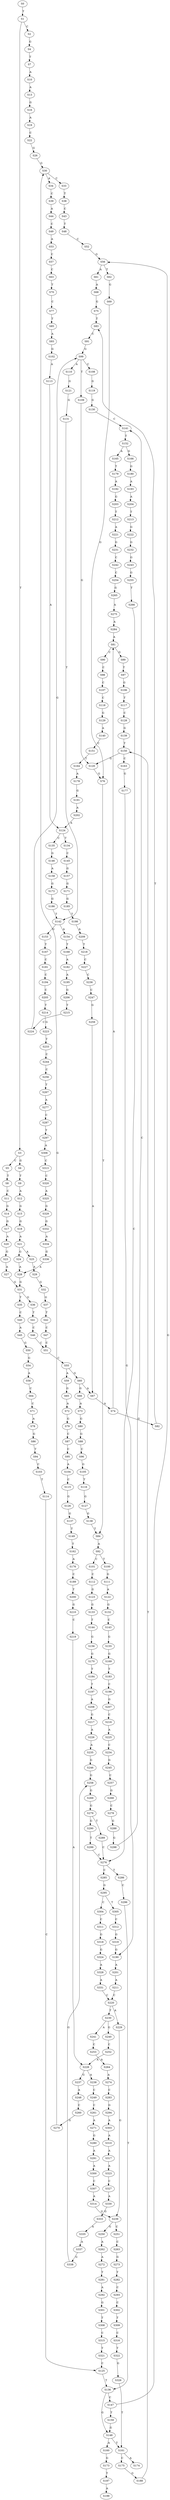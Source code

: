 strict digraph  {
	S0 -> S1 [ label = T ];
	S1 -> S2 [ label = C ];
	S1 -> S3 [ label = T ];
	S2 -> S4 [ label = G ];
	S3 -> S5 [ label = C ];
	S3 -> S6 [ label = G ];
	S4 -> S7 [ label = T ];
	S5 -> S8 [ label = T ];
	S6 -> S9 [ label = T ];
	S7 -> S10 [ label = A ];
	S8 -> S11 [ label = C ];
	S9 -> S12 [ label = A ];
	S10 -> S13 [ label = A ];
	S11 -> S14 [ label = G ];
	S12 -> S15 [ label = G ];
	S13 -> S16 [ label = G ];
	S14 -> S17 [ label = G ];
	S15 -> S18 [ label = G ];
	S16 -> S19 [ label = A ];
	S17 -> S20 [ label = A ];
	S18 -> S21 [ label = A ];
	S19 -> S22 [ label = C ];
	S20 -> S23 [ label = G ];
	S21 -> S24 [ label = G ];
	S21 -> S25 [ label = A ];
	S22 -> S26 [ label = G ];
	S23 -> S27 [ label = A ];
	S24 -> S28 [ label = A ];
	S25 -> S29 [ label = A ];
	S26 -> S30 [ label = G ];
	S27 -> S31 [ label = G ];
	S28 -> S31 [ label = G ];
	S29 -> S32 [ label = G ];
	S30 -> S33 [ label = C ];
	S30 -> S34 [ label = A ];
	S31 -> S35 [ label = T ];
	S31 -> S36 [ label = G ];
	S32 -> S37 [ label = G ];
	S33 -> S38 [ label = T ];
	S34 -> S39 [ label = C ];
	S35 -> S40 [ label = C ];
	S36 -> S41 [ label = T ];
	S37 -> S42 [ label = T ];
	S38 -> S43 [ label = C ];
	S39 -> S44 [ label = A ];
	S40 -> S45 [ label = A ];
	S41 -> S46 [ label = C ];
	S42 -> S47 [ label = C ];
	S43 -> S48 [ label = T ];
	S44 -> S49 [ label = C ];
	S45 -> S50 [ label = G ];
	S46 -> S51 [ label = C ];
	S47 -> S51 [ label = C ];
	S48 -> S52 [ label = C ];
	S49 -> S53 [ label = A ];
	S50 -> S54 [ label = G ];
	S51 -> S55 [ label = C ];
	S52 -> S56 [ label = G ];
	S53 -> S57 [ label = C ];
	S54 -> S58 [ label = A ];
	S55 -> S59 [ label = A ];
	S55 -> S60 [ label = G ];
	S56 -> S61 [ label = A ];
	S56 -> S62 [ label = T ];
	S57 -> S63 [ label = C ];
	S58 -> S64 [ label = C ];
	S59 -> S65 [ label = G ];
	S60 -> S66 [ label = G ];
	S60 -> S67 [ label = A ];
	S61 -> S68 [ label = A ];
	S62 -> S69 [ label = G ];
	S63 -> S70 [ label = T ];
	S64 -> S71 [ label = C ];
	S65 -> S72 [ label = A ];
	S66 -> S73 [ label = A ];
	S67 -> S74 [ label = A ];
	S68 -> S75 [ label = G ];
	S69 -> S76 [ label = G ];
	S70 -> S77 [ label = C ];
	S71 -> S78 [ label = A ];
	S72 -> S79 [ label = G ];
	S73 -> S80 [ label = G ];
	S74 -> S81 [ label = A ];
	S74 -> S82 [ label = G ];
	S75 -> S83 [ label = T ];
	S76 -> S84 [ label = T ];
	S77 -> S85 [ label = T ];
	S78 -> S86 [ label = G ];
	S79 -> S87 [ label = C ];
	S80 -> S88 [ label = G ];
	S81 -> S89 [ label = G ];
	S81 -> S90 [ label = C ];
	S82 -> S83 [ label = T ];
	S83 -> S91 [ label = C ];
	S84 -> S92 [ label = A ];
	S85 -> S93 [ label = A ];
	S86 -> S94 [ label = T ];
	S87 -> S95 [ label = C ];
	S88 -> S96 [ label = C ];
	S89 -> S97 [ label = T ];
	S90 -> S98 [ label = C ];
	S91 -> S99 [ label = G ];
	S92 -> S100 [ label = T ];
	S92 -> S101 [ label = C ];
	S93 -> S102 [ label = G ];
	S94 -> S103 [ label = C ];
	S95 -> S104 [ label = A ];
	S96 -> S105 [ label = G ];
	S97 -> S106 [ label = G ];
	S98 -> S107 [ label = C ];
	S99 -> S108 [ label = C ];
	S99 -> S109 [ label = T ];
	S99 -> S110 [ label = A ];
	S100 -> S111 [ label = G ];
	S101 -> S112 [ label = C ];
	S102 -> S113 [ label = A ];
	S103 -> S114 [ label = T ];
	S104 -> S115 [ label = C ];
	S105 -> S116 [ label = T ];
	S106 -> S117 [ label = T ];
	S107 -> S118 [ label = C ];
	S108 -> S119 [ label = G ];
	S109 -> S120 [ label = G ];
	S110 -> S121 [ label = G ];
	S111 -> S122 [ label = A ];
	S112 -> S123 [ label = G ];
	S113 -> S124 [ label = A ];
	S114 -> S125 [ label = C ];
	S115 -> S126 [ label = G ];
	S116 -> S127 [ label = G ];
	S117 -> S128 [ label = C ];
	S118 -> S129 [ label = G ];
	S119 -> S130 [ label = G ];
	S120 -> S76 [ label = G ];
	S121 -> S131 [ label = G ];
	S122 -> S132 [ label = G ];
	S123 -> S133 [ label = G ];
	S124 -> S134 [ label = T ];
	S124 -> S135 [ label = C ];
	S125 -> S136 [ label = T ];
	S126 -> S137 [ label = G ];
	S127 -> S138 [ label = G ];
	S128 -> S139 [ label = G ];
	S129 -> S140 [ label = A ];
	S130 -> S141 [ label = C ];
	S131 -> S142 [ label = T ];
	S132 -> S143 [ label = C ];
	S133 -> S144 [ label = T ];
	S134 -> S145 [ label = C ];
	S135 -> S146 [ label = G ];
	S136 -> S147 [ label = C ];
	S136 -> S148 [ label = G ];
	S137 -> S149 [ label = T ];
	S138 -> S84 [ label = T ];
	S139 -> S150 [ label = T ];
	S140 -> S151 [ label = C ];
	S141 -> S152 [ label = T ];
	S142 -> S153 [ label = G ];
	S142 -> S154 [ label = A ];
	S143 -> S155 [ label = G ];
	S144 -> S156 [ label = G ];
	S145 -> S157 [ label = G ];
	S146 -> S158 [ label = A ];
	S147 -> S159 [ label = T ];
	S147 -> S56 [ label = G ];
	S148 -> S160 [ label = A ];
	S148 -> S161 [ label = T ];
	S149 -> S162 [ label = T ];
	S150 -> S163 [ label = C ];
	S150 -> S120 [ label = G ];
	S151 -> S164 [ label = T ];
	S152 -> S165 [ label = A ];
	S152 -> S166 [ label = G ];
	S153 -> S167 [ label = T ];
	S154 -> S168 [ label = T ];
	S155 -> S169 [ label = G ];
	S156 -> S170 [ label = G ];
	S157 -> S171 [ label = G ];
	S158 -> S172 [ label = G ];
	S159 -> S148 [ label = G ];
	S160 -> S173 [ label = G ];
	S161 -> S174 [ label = A ];
	S161 -> S175 [ label = C ];
	S162 -> S176 [ label = A ];
	S163 -> S177 [ label = G ];
	S164 -> S178 [ label = A ];
	S165 -> S179 [ label = T ];
	S166 -> S180 [ label = G ];
	S167 -> S181 [ label = C ];
	S168 -> S182 [ label = A ];
	S169 -> S183 [ label = T ];
	S170 -> S184 [ label = T ];
	S171 -> S185 [ label = G ];
	S172 -> S186 [ label = G ];
	S173 -> S187 [ label = T ];
	S175 -> S188 [ label = G ];
	S176 -> S189 [ label = C ];
	S177 -> S190 [ label = G ];
	S178 -> S191 [ label = G ];
	S179 -> S192 [ label = A ];
	S180 -> S193 [ label = A ];
	S181 -> S194 [ label = C ];
	S182 -> S195 [ label = A ];
	S183 -> S196 [ label = C ];
	S184 -> S197 [ label = T ];
	S185 -> S198 [ label = T ];
	S186 -> S142 [ label = T ];
	S187 -> S199 [ label = A ];
	S188 -> S150 [ label = T ];
	S189 -> S200 [ label = T ];
	S190 -> S201 [ label = A ];
	S191 -> S202 [ label = A ];
	S192 -> S203 [ label = G ];
	S193 -> S204 [ label = A ];
	S194 -> S205 [ label = C ];
	S195 -> S206 [ label = G ];
	S196 -> S207 [ label = G ];
	S197 -> S208 [ label = A ];
	S198 -> S209 [ label = A ];
	S200 -> S210 [ label = G ];
	S201 -> S211 [ label = A ];
	S202 -> S124 [ label = A ];
	S203 -> S212 [ label = T ];
	S204 -> S213 [ label = T ];
	S205 -> S214 [ label = T ];
	S206 -> S215 [ label = T ];
	S207 -> S216 [ label = C ];
	S208 -> S217 [ label = G ];
	S209 -> S218 [ label = T ];
	S210 -> S219 [ label = C ];
	S211 -> S220 [ label = C ];
	S212 -> S221 [ label = A ];
	S213 -> S222 [ label = G ];
	S214 -> S223 [ label = G ];
	S215 -> S224 [ label = C ];
	S216 -> S225 [ label = A ];
	S217 -> S226 [ label = A ];
	S218 -> S227 [ label = C ];
	S219 -> S228 [ label = A ];
	S220 -> S229 [ label = A ];
	S220 -> S230 [ label = T ];
	S221 -> S231 [ label = G ];
	S222 -> S232 [ label = G ];
	S223 -> S233 [ label = T ];
	S224 -> S99 [ label = G ];
	S225 -> S234 [ label = C ];
	S226 -> S235 [ label = A ];
	S227 -> S236 [ label = C ];
	S228 -> S237 [ label = G ];
	S228 -> S238 [ label = A ];
	S229 -> S239 [ label = G ];
	S230 -> S240 [ label = G ];
	S230 -> S241 [ label = A ];
	S231 -> S242 [ label = C ];
	S232 -> S243 [ label = G ];
	S233 -> S244 [ label = C ];
	S234 -> S245 [ label = G ];
	S235 -> S246 [ label = G ];
	S236 -> S247 [ label = C ];
	S237 -> S248 [ label = A ];
	S238 -> S249 [ label = C ];
	S239 -> S250 [ label = G ];
	S239 -> S251 [ label = C ];
	S240 -> S252 [ label = C ];
	S241 -> S253 [ label = C ];
	S242 -> S254 [ label = C ];
	S243 -> S255 [ label = G ];
	S244 -> S256 [ label = C ];
	S245 -> S257 [ label = C ];
	S246 -> S258 [ label = G ];
	S247 -> S259 [ label = G ];
	S248 -> S260 [ label = C ];
	S249 -> S261 [ label = C ];
	S250 -> S262 [ label = A ];
	S251 -> S263 [ label = C ];
	S252 -> S228 [ label = A ];
	S253 -> S264 [ label = A ];
	S254 -> S265 [ label = G ];
	S255 -> S266 [ label = T ];
	S256 -> S267 [ label = T ];
	S257 -> S268 [ label = G ];
	S258 -> S269 [ label = G ];
	S259 -> S67 [ label = A ];
	S260 -> S270 [ label = G ];
	S261 -> S271 [ label = A ];
	S262 -> S272 [ label = A ];
	S263 -> S273 [ label = G ];
	S264 -> S274 [ label = A ];
	S265 -> S275 [ label = A ];
	S266 -> S276 [ label = C ];
	S267 -> S277 [ label = A ];
	S268 -> S278 [ label = C ];
	S269 -> S279 [ label = G ];
	S270 -> S30 [ label = G ];
	S271 -> S280 [ label = G ];
	S272 -> S281 [ label = T ];
	S273 -> S282 [ label = T ];
	S274 -> S283 [ label = C ];
	S275 -> S284 [ label = A ];
	S276 -> S285 [ label = C ];
	S276 -> S286 [ label = T ];
	S277 -> S287 [ label = C ];
	S278 -> S288 [ label = G ];
	S279 -> S289 [ label = T ];
	S279 -> S290 [ label = G ];
	S280 -> S291 [ label = A ];
	S281 -> S292 [ label = A ];
	S282 -> S293 [ label = C ];
	S283 -> S294 [ label = G ];
	S284 -> S81 [ label = A ];
	S285 -> S295 [ label = G ];
	S286 -> S296 [ label = C ];
	S287 -> S297 [ label = T ];
	S288 -> S298 [ label = G ];
	S289 -> S276 [ label = C ];
	S290 -> S299 [ label = T ];
	S291 -> S300 [ label = A ];
	S292 -> S301 [ label = G ];
	S293 -> S302 [ label = C ];
	S294 -> S303 [ label = A ];
	S295 -> S304 [ label = C ];
	S295 -> S305 [ label = T ];
	S296 -> S136 [ label = T ];
	S297 -> S306 [ label = A ];
	S298 -> S141 [ label = C ];
	S299 -> S276 [ label = C ];
	S300 -> S307 [ label = C ];
	S301 -> S308 [ label = T ];
	S302 -> S309 [ label = T ];
	S303 -> S310 [ label = A ];
	S304 -> S311 [ label = C ];
	S305 -> S312 [ label = C ];
	S306 -> S313 [ label = C ];
	S307 -> S314 [ label = A ];
	S308 -> S315 [ label = C ];
	S309 -> S316 [ label = C ];
	S310 -> S317 [ label = A ];
	S311 -> S318 [ label = G ];
	S312 -> S319 [ label = G ];
	S313 -> S320 [ label = C ];
	S314 -> S239 [ label = G ];
	S315 -> S321 [ label = T ];
	S316 -> S322 [ label = T ];
	S317 -> S323 [ label = A ];
	S318 -> S324 [ label = G ];
	S319 -> S190 [ label = G ];
	S320 -> S325 [ label = A ];
	S321 -> S125 [ label = C ];
	S322 -> S326 [ label = G ];
	S323 -> S327 [ label = C ];
	S324 -> S328 [ label = A ];
	S325 -> S329 [ label = G ];
	S326 -> S161 [ label = T ];
	S327 -> S330 [ label = A ];
	S328 -> S331 [ label = A ];
	S329 -> S332 [ label = G ];
	S330 -> S333 [ label = G ];
	S331 -> S220 [ label = C ];
	S332 -> S334 [ label = A ];
	S333 -> S335 [ label = A ];
	S334 -> S336 [ label = G ];
	S335 -> S337 [ label = A ];
	S336 -> S28 [ label = A ];
	S337 -> S338 [ label = G ];
	S338 -> S258 [ label = G ];
}
